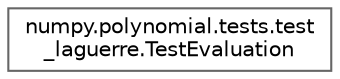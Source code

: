 digraph "Graphical Class Hierarchy"
{
 // LATEX_PDF_SIZE
  bgcolor="transparent";
  edge [fontname=Helvetica,fontsize=10,labelfontname=Helvetica,labelfontsize=10];
  node [fontname=Helvetica,fontsize=10,shape=box,height=0.2,width=0.4];
  rankdir="LR";
  Node0 [id="Node000000",label="numpy.polynomial.tests.test\l_laguerre.TestEvaluation",height=0.2,width=0.4,color="grey40", fillcolor="white", style="filled",URL="$d1/d37/classnumpy_1_1polynomial_1_1tests_1_1test__laguerre_1_1TestEvaluation.html",tooltip=" "];
}
